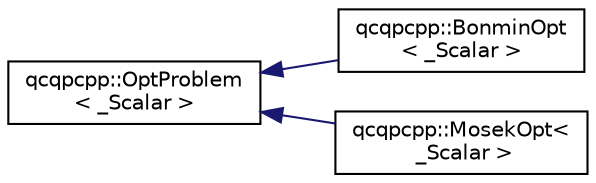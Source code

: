 digraph "Graphical Class Hierarchy"
{
  edge [fontname="Helvetica",fontsize="10",labelfontname="Helvetica",labelfontsize="10"];
  node [fontname="Helvetica",fontsize="10",shape=record];
  rankdir="LR";
  Node1 [label="qcqpcpp::OptProblem\l\< _Scalar \>",height=0.2,width=0.4,color="black", fillcolor="white", style="filled",URL="$classqcqpcpp_1_1_opt_problem.html"];
  Node1 -> Node2 [dir="back",color="midnightblue",fontsize="10",style="solid",fontname="Helvetica"];
  Node2 [label="qcqpcpp::BonminOpt\l\< _Scalar \>",height=0.2,width=0.4,color="black", fillcolor="white", style="filled",URL="$classqcqpcpp_1_1_bonmin_opt.html"];
  Node1 -> Node3 [dir="back",color="midnightblue",fontsize="10",style="solid",fontname="Helvetica"];
  Node3 [label="qcqpcpp::MosekOpt\<\l _Scalar \>",height=0.2,width=0.4,color="black", fillcolor="white", style="filled",URL="$classqcqpcpp_1_1_mosek_opt.html",tooltip="Specialization of optimisation problem to solve using the Mosek solver. "];
}
